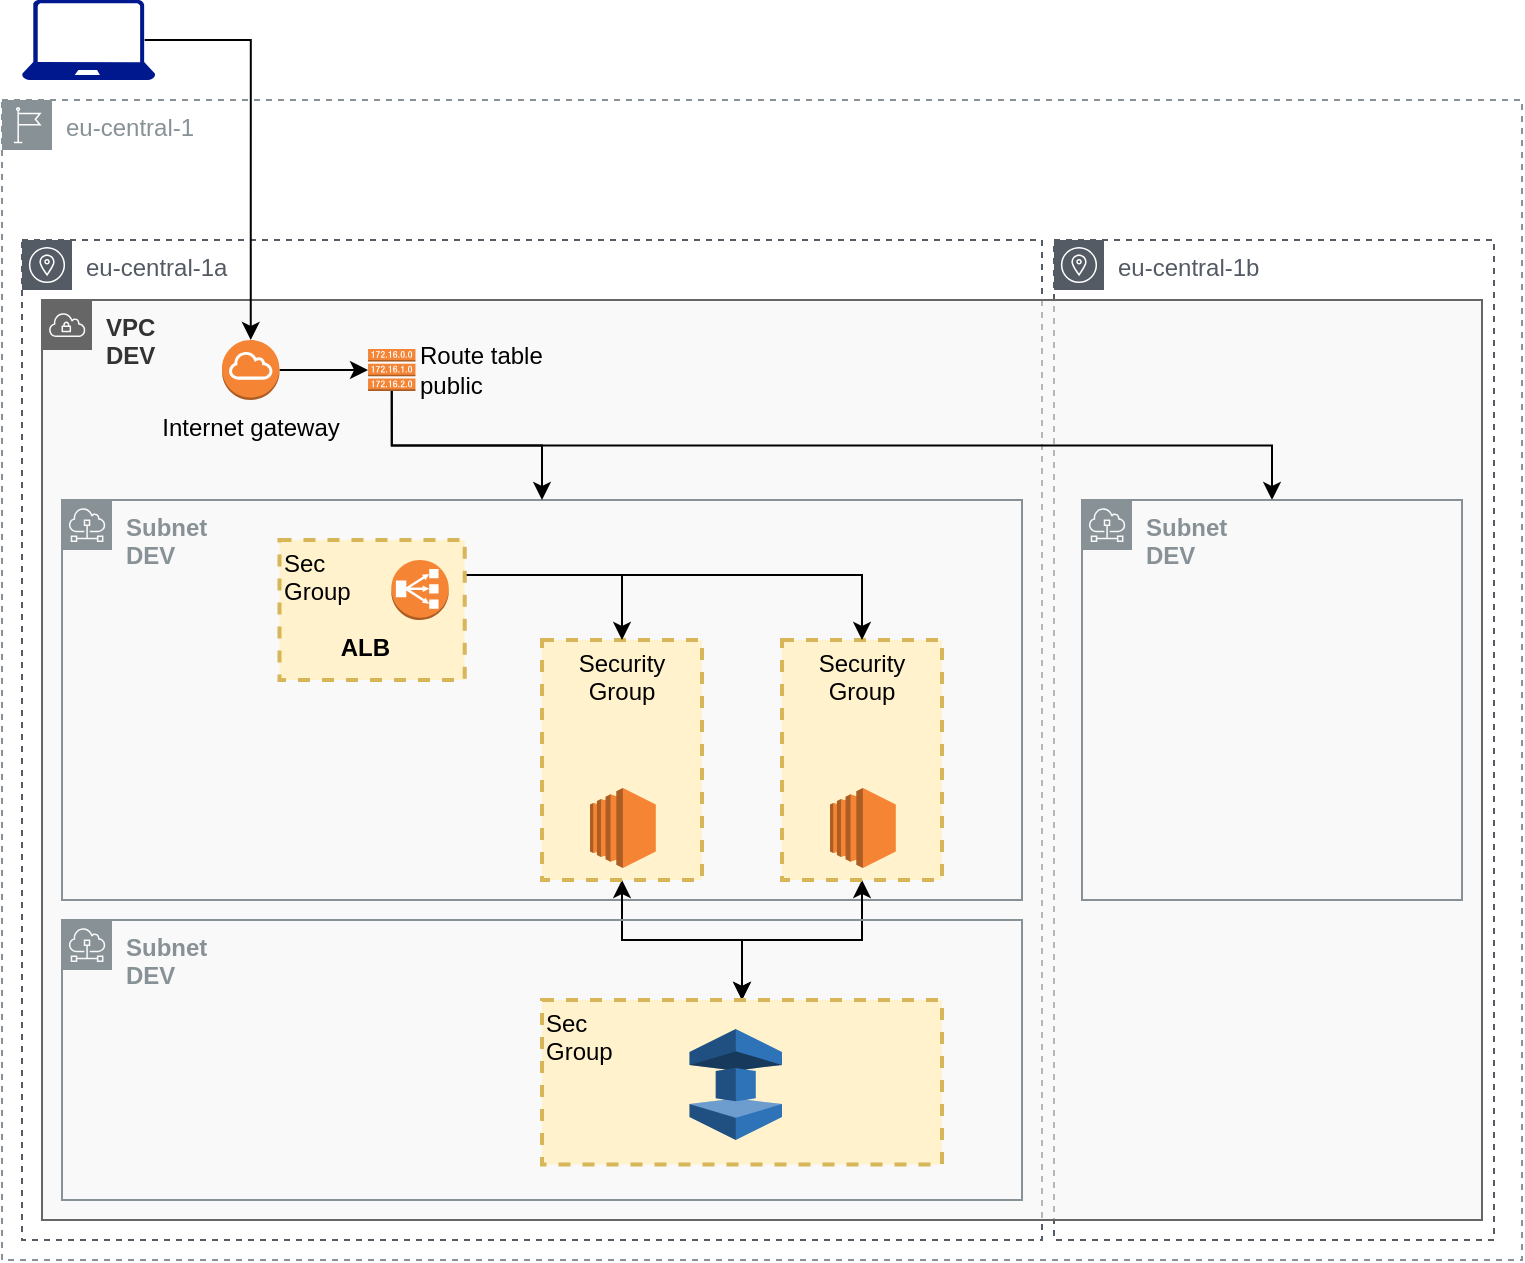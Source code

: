 <mxfile version="13.10.3" type="github">
  <diagram id="UUgaOf1F6qNWSPvY_eEi" name="Page-1">
    <mxGraphModel dx="946" dy="651" grid="1" gridSize="10" guides="1" tooltips="1" connect="1" arrows="1" fold="1" page="1" pageScale="1" pageWidth="827" pageHeight="1169" math="0" shadow="0">
      <root>
        <mxCell id="0" />
        <mxCell id="1" parent="0" />
        <mxCell id="LLyH-jrI4SZby10niK_6-6" value="eu-central-1" style="outlineConnect=0;gradientColor=none;html=1;whiteSpace=wrap;fontSize=12;fontStyle=0;shape=mxgraph.aws4.group;grIcon=mxgraph.aws4.group_region;strokeColor=#879196;fillColor=none;verticalAlign=top;align=left;spacingLeft=30;fontColor=#879196;dashed=1;" parent="1" vertex="1">
          <mxGeometry x="40" y="80" width="760" height="580" as="geometry" />
        </mxCell>
        <mxCell id="LLyH-jrI4SZby10niK_6-10" value="eu-central-1a" style="outlineConnect=0;gradientColor=none;html=1;whiteSpace=wrap;fontSize=12;fontStyle=0;shape=mxgraph.aws4.group;grIcon=mxgraph.aws4.group_availability_zone;strokeColor=#545B64;fillColor=none;verticalAlign=top;align=left;spacingLeft=30;fontColor=#545B64;dashed=1;" parent="1" vertex="1">
          <mxGeometry x="50" y="150" width="510" height="500" as="geometry" />
        </mxCell>
        <mxCell id="OXB0Sn-YbdVNyxZLLh_s-15" value="eu-central-1b" style="outlineConnect=0;gradientColor=none;html=1;whiteSpace=wrap;fontSize=12;fontStyle=0;shape=mxgraph.aws4.group;grIcon=mxgraph.aws4.group_availability_zone;strokeColor=#545B64;fillColor=none;verticalAlign=top;align=left;spacingLeft=30;fontColor=#545B64;dashed=1;" parent="1" vertex="1">
          <mxGeometry x="566" y="150" width="220" height="500" as="geometry" />
        </mxCell>
        <mxCell id="LLyH-jrI4SZby10niK_6-5" value="&lt;b&gt;VPC &lt;br&gt;DEV&lt;/b&gt;" style="outlineConnect=0;html=1;whiteSpace=wrap;fontSize=12;fontStyle=0;shape=mxgraph.aws4.group;grIcon=mxgraph.aws4.group_vpc;strokeColor=#666666;fillColor=#f5f5f5;verticalAlign=top;align=left;spacingLeft=30;dashed=0;fillOpacity=60;fontColor=#333333;" parent="1" vertex="1">
          <mxGeometry x="60" y="180" width="720" height="460" as="geometry" />
        </mxCell>
        <mxCell id="LLyH-jrI4SZby10niK_6-4" value="&lt;b&gt;Subnet &lt;br&gt;DEV&lt;/b&gt;" style="outlineConnect=0;gradientColor=none;html=1;whiteSpace=wrap;fontSize=12;fontStyle=0;shape=mxgraph.aws4.group;grIcon=mxgraph.aws4.group_subnet;strokeColor=#879196;fillColor=none;verticalAlign=top;align=left;spacingLeft=30;fontColor=#879196;dashed=0;" parent="1" vertex="1">
          <mxGeometry x="70" y="280" width="480" height="200" as="geometry" />
        </mxCell>
        <mxCell id="LLyH-jrI4SZby10niK_6-27" style="edgeStyle=orthogonalEdgeStyle;rounded=0;orthogonalLoop=1;jettySize=auto;html=1;exitX=1;exitY=0.5;exitDx=0;exitDy=0;exitPerimeter=0;entryX=0;entryY=0.5;entryDx=0;entryDy=0;entryPerimeter=0;" parent="1" source="LLyH-jrI4SZby10niK_6-2" target="LLyH-jrI4SZby10niK_6-19" edge="1">
          <mxGeometry relative="1" as="geometry" />
        </mxCell>
        <mxCell id="LLyH-jrI4SZby10niK_6-2" value="Internet gateway" style="outlineConnect=0;dashed=0;verticalLabelPosition=bottom;verticalAlign=top;align=center;html=1;shape=mxgraph.aws3.internet_gateway;fillColor=#F58534;gradientColor=none;" parent="1" vertex="1">
          <mxGeometry x="150" y="200" width="28.75" height="30" as="geometry" />
        </mxCell>
        <mxCell id="LLyH-jrI4SZby10niK_6-28" style="edgeStyle=orthogonalEdgeStyle;rounded=0;orthogonalLoop=1;jettySize=auto;html=1;exitX=0.92;exitY=0.5;exitDx=0;exitDy=0;exitPerimeter=0;entryX=0.5;entryY=0;entryDx=0;entryDy=0;entryPerimeter=0;" parent="1" source="LLyH-jrI4SZby10niK_6-12" target="LLyH-jrI4SZby10niK_6-2" edge="1">
          <mxGeometry relative="1" as="geometry" />
        </mxCell>
        <mxCell id="LLyH-jrI4SZby10niK_6-12" value="" style="aspect=fixed;pointerEvents=1;shadow=0;dashed=0;html=1;strokeColor=none;labelPosition=center;verticalLabelPosition=bottom;verticalAlign=top;align=center;fillColor=#00188D;shape=mxgraph.azure.laptop" parent="1" vertex="1">
          <mxGeometry x="50" y="30" width="66.66" height="40" as="geometry" />
        </mxCell>
        <mxCell id="LLyH-jrI4SZby10niK_6-24" style="edgeStyle=orthogonalEdgeStyle;rounded=0;orthogonalLoop=1;jettySize=auto;html=1;exitX=0.5;exitY=1;exitDx=0;exitDy=0;exitPerimeter=0;" parent="1" source="LLyH-jrI4SZby10niK_6-19" target="LLyH-jrI4SZby10niK_6-4" edge="1">
          <mxGeometry relative="1" as="geometry" />
        </mxCell>
        <mxCell id="JtlE-M6bEnMPBPg3n_cl-2" style="edgeStyle=orthogonalEdgeStyle;rounded=0;orthogonalLoop=1;jettySize=auto;html=1;exitX=0.5;exitY=1;exitDx=0;exitDy=0;exitPerimeter=0;" edge="1" parent="1" source="LLyH-jrI4SZby10niK_6-19" target="JtlE-M6bEnMPBPg3n_cl-1">
          <mxGeometry relative="1" as="geometry" />
        </mxCell>
        <mxCell id="LLyH-jrI4SZby10niK_6-19" value="Route table&lt;br&gt;public" style="outlineConnect=0;dashed=0;verticalLabelPosition=middle;verticalAlign=middle;align=left;html=1;shape=mxgraph.aws3.route_table;fillColor=#F58536;gradientColor=none;labelPosition=right;" parent="1" vertex="1">
          <mxGeometry x="223.02" y="204.5" width="23.71" height="21" as="geometry" />
        </mxCell>
        <mxCell id="JtlE-M6bEnMPBPg3n_cl-12" style="edgeStyle=orthogonalEdgeStyle;rounded=0;orthogonalLoop=1;jettySize=auto;html=1;exitX=0.5;exitY=1;exitDx=0;exitDy=0;startArrow=classic;startFill=1;" edge="1" parent="1" source="mmzX4yjb0Bl6ZRDBmCqj-1" target="JtlE-M6bEnMPBPg3n_cl-11">
          <mxGeometry relative="1" as="geometry">
            <Array as="points">
              <mxPoint x="350" y="500" />
              <mxPoint x="410" y="500" />
            </Array>
          </mxGeometry>
        </mxCell>
        <mxCell id="mmzX4yjb0Bl6ZRDBmCqj-1" value="Security Group" style="fontStyle=0;verticalAlign=top;align=center;spacingTop=-2;fillColor=#fff2cc;rounded=0;whiteSpace=wrap;html=1;strokeColor=#d6b656;strokeWidth=2;dashed=1;container=1;collapsible=0;expand=0;recursiveResize=0;" parent="1" vertex="1">
          <mxGeometry x="310" y="350" width="80" height="120" as="geometry" />
        </mxCell>
        <mxCell id="mmzX4yjb0Bl6ZRDBmCqj-2" value="" style="outlineConnect=0;dashed=0;verticalLabelPosition=bottom;verticalAlign=top;align=center;html=1;shape=mxgraph.aws3.ec2;fillColor=#F58534;gradientColor=none;" parent="mmzX4yjb0Bl6ZRDBmCqj-1" vertex="1">
          <mxGeometry x="24.0" y="74" width="32.9" height="40" as="geometry" />
        </mxCell>
        <mxCell id="mmzX4yjb0Bl6ZRDBmCqj-3" value="" style="shape=image;html=1;verticalAlign=top;verticalLabelPosition=bottom;labelBackgroundColor=#ffffff;imageAspect=0;aspect=fixed;image=https://cdn2.iconfinder.com/data/icons/nodejs-1/128/nodejs-128.png" parent="mmzX4yjb0Bl6ZRDBmCqj-1" vertex="1">
          <mxGeometry x="16.45" y="30" width="48" height="48" as="geometry" />
        </mxCell>
        <mxCell id="JtlE-M6bEnMPBPg3n_cl-14" style="edgeStyle=orthogonalEdgeStyle;rounded=0;orthogonalLoop=1;jettySize=auto;html=1;exitX=0.5;exitY=1;exitDx=0;exitDy=0;entryX=0.5;entryY=0;entryDx=0;entryDy=0;startArrow=classic;startFill=1;" edge="1" parent="1" source="mmzX4yjb0Bl6ZRDBmCqj-4" target="JtlE-M6bEnMPBPg3n_cl-11">
          <mxGeometry relative="1" as="geometry" />
        </mxCell>
        <mxCell id="mmzX4yjb0Bl6ZRDBmCqj-4" value="Security Group" style="fontStyle=0;verticalAlign=top;align=center;spacingTop=-2;fillColor=#fff2cc;rounded=0;whiteSpace=wrap;html=1;strokeColor=#d6b656;strokeWidth=2;dashed=1;container=1;collapsible=0;expand=0;recursiveResize=0;" parent="1" vertex="1">
          <mxGeometry x="430" y="350" width="80" height="120" as="geometry" />
        </mxCell>
        <mxCell id="mmzX4yjb0Bl6ZRDBmCqj-5" value="" style="outlineConnect=0;dashed=0;verticalLabelPosition=bottom;verticalAlign=top;align=center;html=1;shape=mxgraph.aws3.ec2;fillColor=#F58534;gradientColor=none;" parent="mmzX4yjb0Bl6ZRDBmCqj-4" vertex="1">
          <mxGeometry x="24.0" y="74" width="32.9" height="40" as="geometry" />
        </mxCell>
        <mxCell id="mmzX4yjb0Bl6ZRDBmCqj-6" value="" style="shape=image;html=1;verticalAlign=top;verticalLabelPosition=bottom;labelBackgroundColor=#ffffff;imageAspect=0;aspect=fixed;image=https://cdn2.iconfinder.com/data/icons/nodejs-1/128/nodejs-128.png" parent="mmzX4yjb0Bl6ZRDBmCqj-4" vertex="1">
          <mxGeometry x="16.45" y="30" width="48" height="48" as="geometry" />
        </mxCell>
        <mxCell id="JtlE-M6bEnMPBPg3n_cl-4" style="edgeStyle=orthogonalEdgeStyle;rounded=0;orthogonalLoop=1;jettySize=auto;html=1;exitX=1;exitY=0.25;exitDx=0;exitDy=0;entryX=0.5;entryY=0;entryDx=0;entryDy=0;" edge="1" parent="1" source="OXB0Sn-YbdVNyxZLLh_s-29" target="mmzX4yjb0Bl6ZRDBmCqj-4">
          <mxGeometry relative="1" as="geometry" />
        </mxCell>
        <mxCell id="JtlE-M6bEnMPBPg3n_cl-5" style="edgeStyle=orthogonalEdgeStyle;rounded=0;orthogonalLoop=1;jettySize=auto;html=1;exitX=1;exitY=0.25;exitDx=0;exitDy=0;entryX=0.5;entryY=0;entryDx=0;entryDy=0;" edge="1" parent="1" source="OXB0Sn-YbdVNyxZLLh_s-29" target="mmzX4yjb0Bl6ZRDBmCqj-1">
          <mxGeometry relative="1" as="geometry" />
        </mxCell>
        <mxCell id="OXB0Sn-YbdVNyxZLLh_s-29" value="Sec&lt;br&gt;Group" style="fontStyle=0;verticalAlign=top;align=left;spacingTop=-2;fillColor=#fff2cc;rounded=0;whiteSpace=wrap;html=1;strokeColor=#d6b656;strokeWidth=2;dashed=1;container=1;collapsible=0;expand=0;recursiveResize=0;" parent="1" vertex="1">
          <mxGeometry x="178.75" y="300" width="92.62" height="70" as="geometry" />
        </mxCell>
        <mxCell id="mmzX4yjb0Bl6ZRDBmCqj-15" value="&lt;b&gt;ALB&lt;/b&gt;" style="outlineConnect=0;dashed=0;verticalLabelPosition=bottom;verticalAlign=top;align=right;html=1;shape=mxgraph.aws3.classic_load_balancer;fillColor=#F58534;gradientColor=none;labelPosition=left;" parent="1" vertex="1">
          <mxGeometry x="234.64" y="310" width="28.75" height="30" as="geometry" />
        </mxCell>
        <mxCell id="JtlE-M6bEnMPBPg3n_cl-1" value="&lt;b&gt;Subnet &lt;br&gt;DEV&lt;/b&gt;" style="outlineConnect=0;gradientColor=none;html=1;whiteSpace=wrap;fontSize=12;fontStyle=0;shape=mxgraph.aws4.group;grIcon=mxgraph.aws4.group_subnet;strokeColor=#879196;fillColor=none;verticalAlign=top;align=left;spacingLeft=30;fontColor=#879196;dashed=0;" vertex="1" parent="1">
          <mxGeometry x="580" y="280" width="190" height="200" as="geometry" />
        </mxCell>
        <mxCell id="JtlE-M6bEnMPBPg3n_cl-6" value="&lt;b&gt;Subnet &lt;br&gt;DEV&lt;/b&gt;" style="outlineConnect=0;gradientColor=none;html=1;whiteSpace=wrap;fontSize=12;fontStyle=0;shape=mxgraph.aws4.group;grIcon=mxgraph.aws4.group_subnet;strokeColor=#879196;fillColor=none;verticalAlign=top;align=left;spacingLeft=30;fontColor=#879196;dashed=0;" vertex="1" parent="1">
          <mxGeometry x="70" y="490" width="480" height="140" as="geometry" />
        </mxCell>
        <mxCell id="JtlE-M6bEnMPBPg3n_cl-11" value="Sec&lt;br&gt;Group" style="fontStyle=0;verticalAlign=top;align=left;spacingTop=-2;fillColor=#fff2cc;rounded=0;whiteSpace=wrap;html=1;strokeColor=#d6b656;strokeWidth=2;dashed=1;container=1;collapsible=0;expand=0;recursiveResize=0;" vertex="1" parent="1">
          <mxGeometry x="310" y="530" width="200" height="82.25" as="geometry" />
        </mxCell>
        <mxCell id="JtlE-M6bEnMPBPg3n_cl-7" value="" style="outlineConnect=0;dashed=0;verticalLabelPosition=bottom;verticalAlign=top;align=center;html=1;shape=mxgraph.aws3.elasticache;fillColor=#2E73B8;gradientColor=none;" vertex="1" parent="1">
          <mxGeometry x="383.75" y="544.5" width="46.25" height="55.5" as="geometry" />
        </mxCell>
      </root>
    </mxGraphModel>
  </diagram>
</mxfile>
